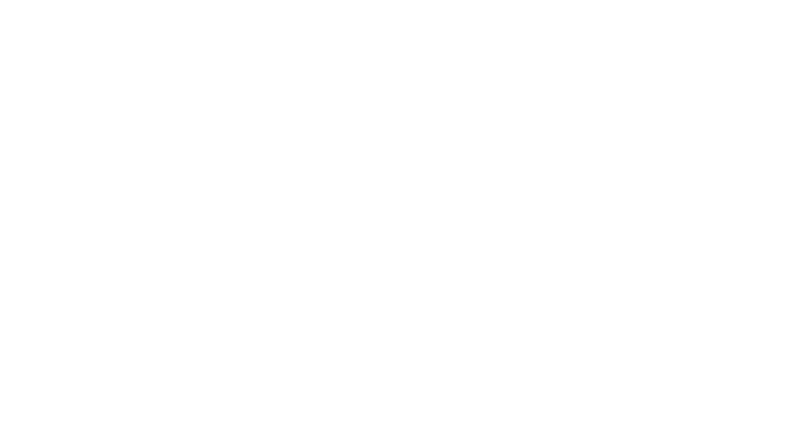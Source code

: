 digraph {
    graph [
        bgcolor="#00000000",
        rankdir=LR,
        ];
    node [color=white, fontcolor="#FFFFFF"];
    edge [color=white];

    a [label="", shape=box];
    b [label="", shape=box];
    c [label="", shape=box];
    e [label="", shape=box];

    f [shape=circle];
    g [shape=circle];
    
    a -> f -> c;
    b -> f;
    c -> g -> e;
    b -> g;

    x [label="", shape=box];
    y [label="", shape=box];
    xx [label="", shape=box];
    yy [label="", shape=box];
    zz [label="", shape=box];
    ff [label="f", shape=circle];
    h [shape=circle];
    h2 [label="h", shape=circle];

    x -> ff -> y;
    y -> g;

    xx -> h -> yy -> h2 -> zz;

}

